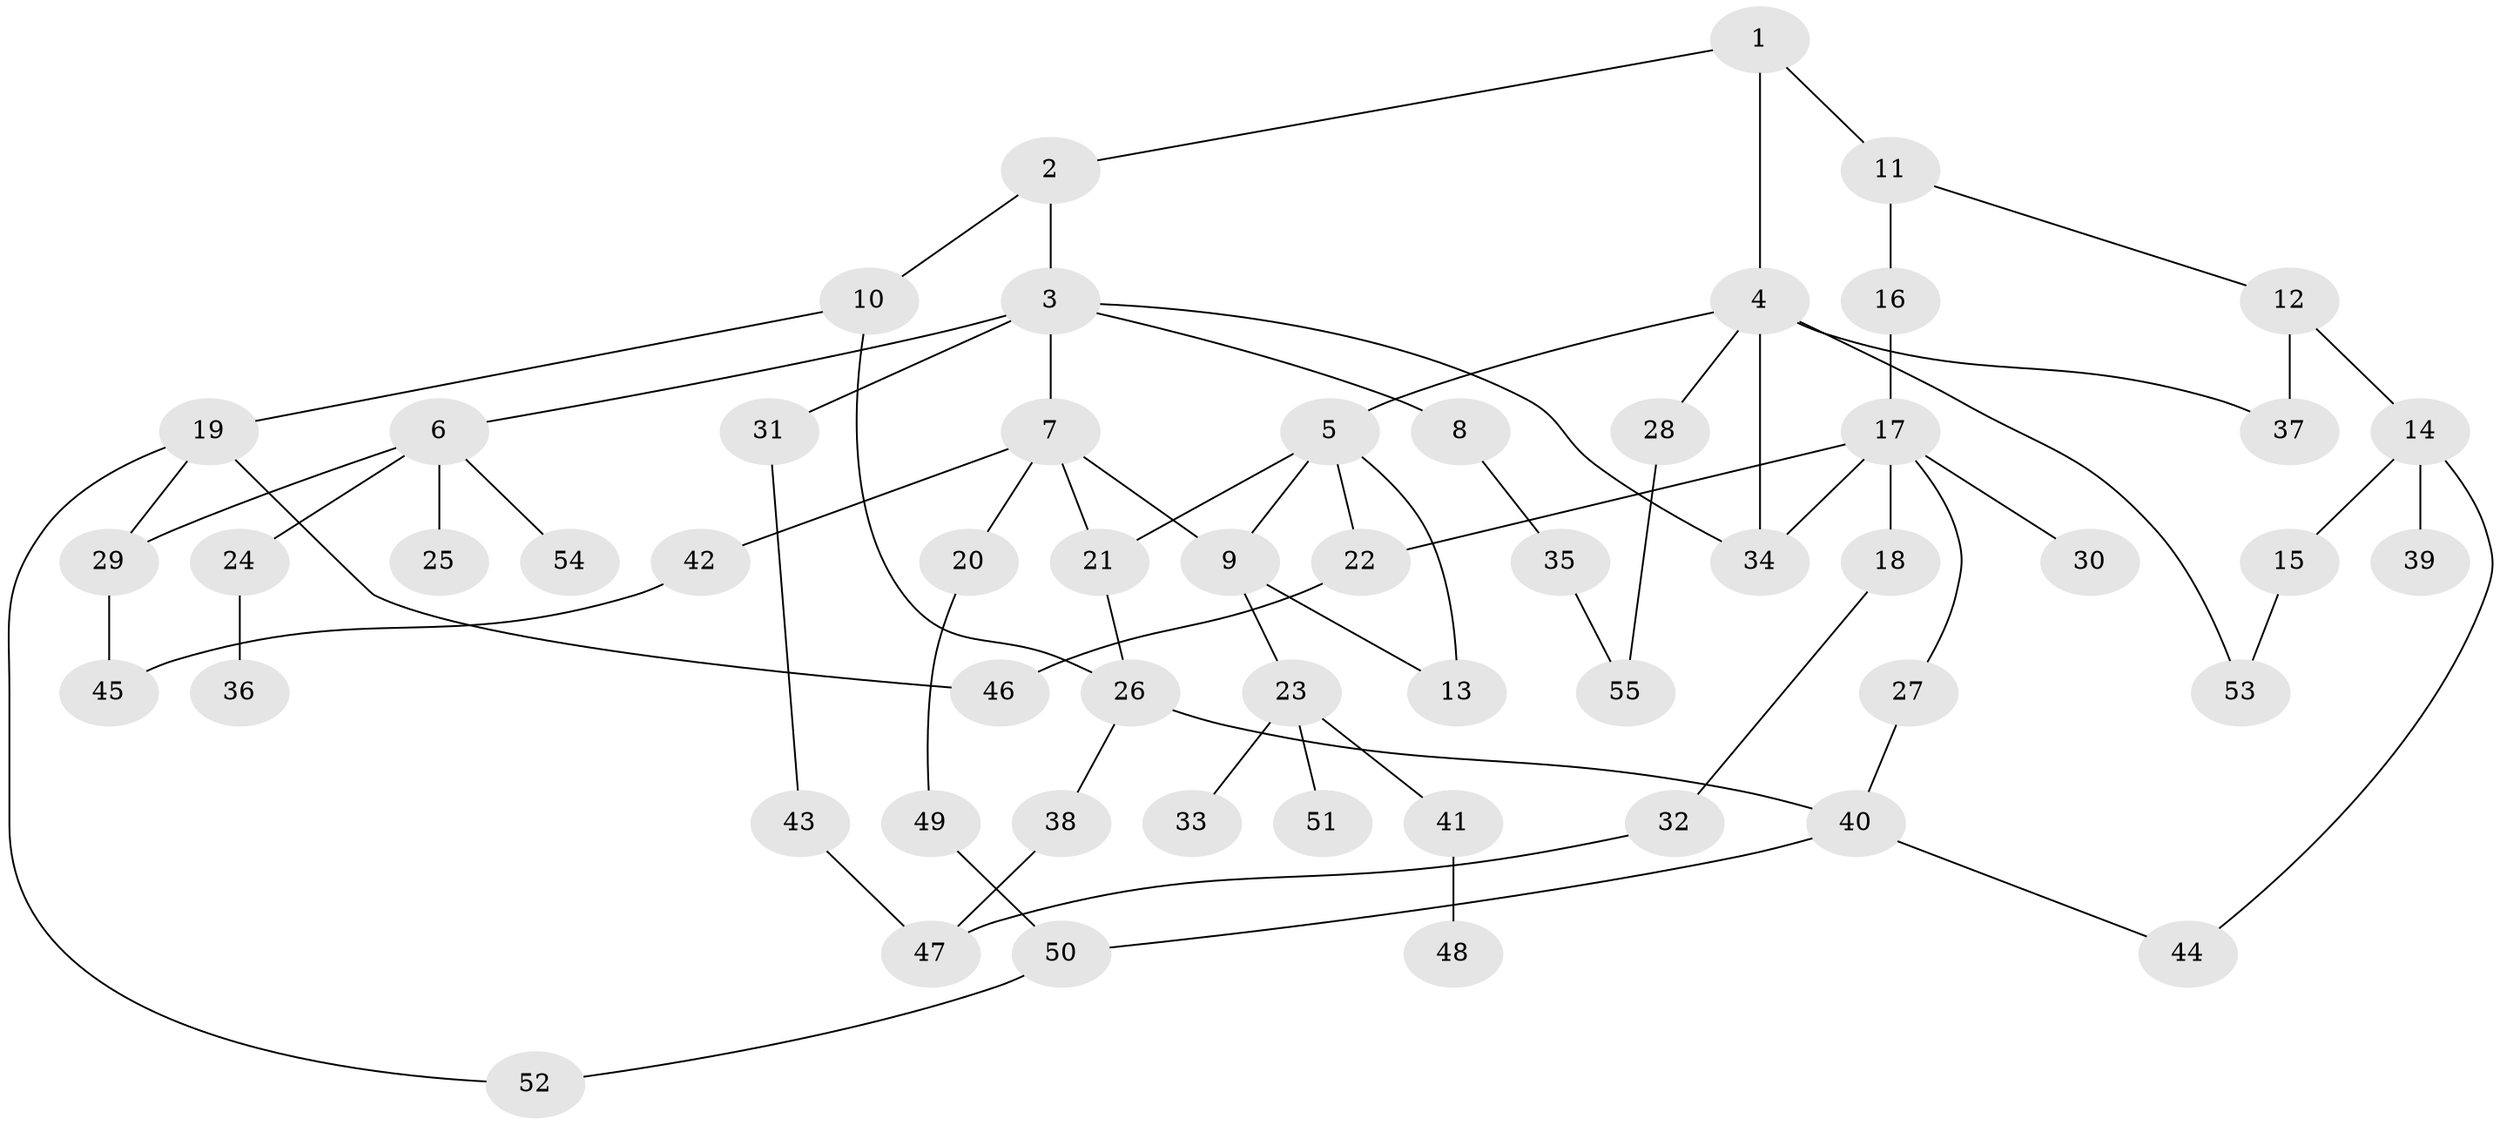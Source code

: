 // coarse degree distribution, {3: 0.20588235294117646, 4: 0.11764705882352941, 9: 0.029411764705882353, 7: 0.029411764705882353, 6: 0.058823529411764705, 2: 0.29411764705882354, 5: 0.058823529411764705, 1: 0.20588235294117646}
// Generated by graph-tools (version 1.1) at 2025/23/03/03/25 07:23:34]
// undirected, 55 vertices, 73 edges
graph export_dot {
graph [start="1"]
  node [color=gray90,style=filled];
  1;
  2;
  3;
  4;
  5;
  6;
  7;
  8;
  9;
  10;
  11;
  12;
  13;
  14;
  15;
  16;
  17;
  18;
  19;
  20;
  21;
  22;
  23;
  24;
  25;
  26;
  27;
  28;
  29;
  30;
  31;
  32;
  33;
  34;
  35;
  36;
  37;
  38;
  39;
  40;
  41;
  42;
  43;
  44;
  45;
  46;
  47;
  48;
  49;
  50;
  51;
  52;
  53;
  54;
  55;
  1 -- 2;
  1 -- 4;
  1 -- 11;
  2 -- 3;
  2 -- 10;
  3 -- 6;
  3 -- 7;
  3 -- 8;
  3 -- 31;
  3 -- 34;
  4 -- 5;
  4 -- 28;
  4 -- 34;
  4 -- 53;
  4 -- 37;
  5 -- 9;
  5 -- 21;
  5 -- 22;
  5 -- 13;
  6 -- 24;
  6 -- 25;
  6 -- 29;
  6 -- 54;
  7 -- 20;
  7 -- 42;
  7 -- 21;
  7 -- 9;
  8 -- 35;
  9 -- 13;
  9 -- 23;
  10 -- 19;
  10 -- 26;
  11 -- 12;
  11 -- 16;
  12 -- 14;
  12 -- 37;
  14 -- 15;
  14 -- 39;
  14 -- 44;
  15 -- 53;
  16 -- 17;
  17 -- 18;
  17 -- 27;
  17 -- 30;
  17 -- 34;
  17 -- 22;
  18 -- 32;
  19 -- 29;
  19 -- 52;
  19 -- 46;
  20 -- 49;
  21 -- 26;
  22 -- 46;
  23 -- 33;
  23 -- 41;
  23 -- 51;
  24 -- 36;
  26 -- 38;
  26 -- 40;
  27 -- 40;
  28 -- 55;
  29 -- 45;
  31 -- 43;
  32 -- 47;
  35 -- 55;
  38 -- 47;
  40 -- 44;
  40 -- 50;
  41 -- 48;
  42 -- 45;
  43 -- 47;
  49 -- 50;
  50 -- 52;
}
